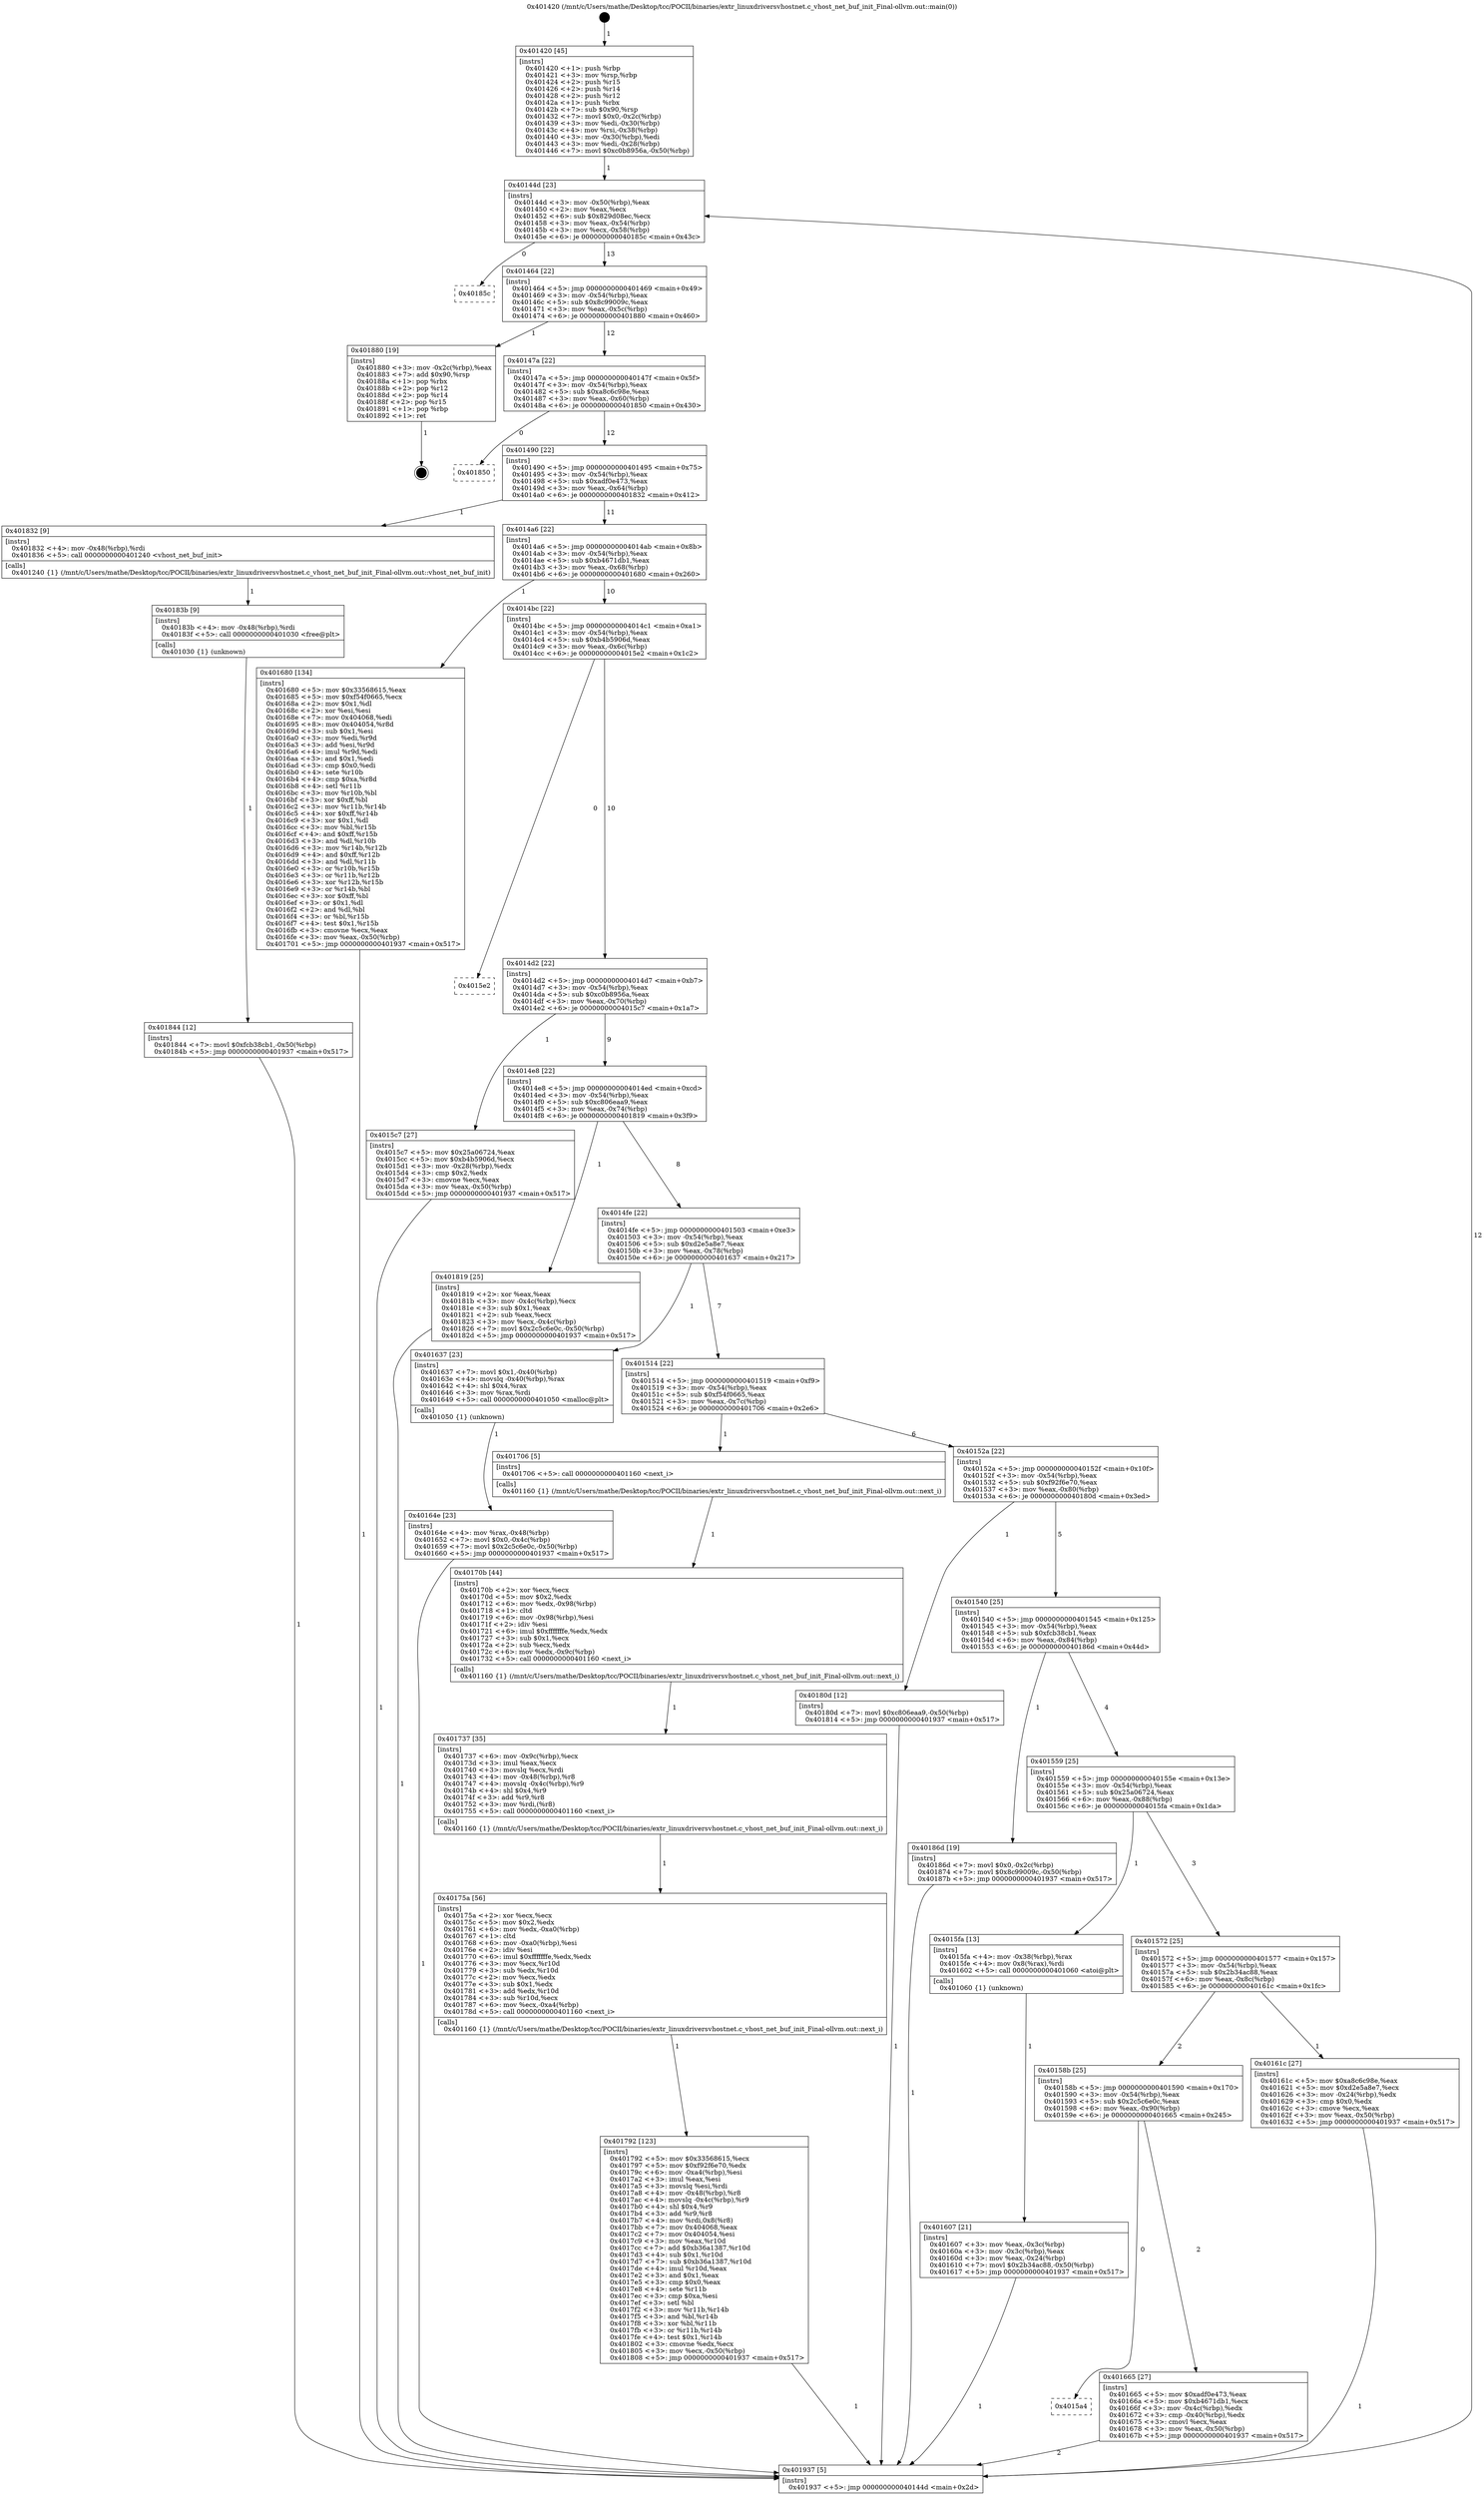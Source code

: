 digraph "0x401420" {
  label = "0x401420 (/mnt/c/Users/mathe/Desktop/tcc/POCII/binaries/extr_linuxdriversvhostnet.c_vhost_net_buf_init_Final-ollvm.out::main(0))"
  labelloc = "t"
  node[shape=record]

  Entry [label="",width=0.3,height=0.3,shape=circle,fillcolor=black,style=filled]
  "0x40144d" [label="{
     0x40144d [23]\l
     | [instrs]\l
     &nbsp;&nbsp;0x40144d \<+3\>: mov -0x50(%rbp),%eax\l
     &nbsp;&nbsp;0x401450 \<+2\>: mov %eax,%ecx\l
     &nbsp;&nbsp;0x401452 \<+6\>: sub $0x829d08ec,%ecx\l
     &nbsp;&nbsp;0x401458 \<+3\>: mov %eax,-0x54(%rbp)\l
     &nbsp;&nbsp;0x40145b \<+3\>: mov %ecx,-0x58(%rbp)\l
     &nbsp;&nbsp;0x40145e \<+6\>: je 000000000040185c \<main+0x43c\>\l
  }"]
  "0x40185c" [label="{
     0x40185c\l
  }", style=dashed]
  "0x401464" [label="{
     0x401464 [22]\l
     | [instrs]\l
     &nbsp;&nbsp;0x401464 \<+5\>: jmp 0000000000401469 \<main+0x49\>\l
     &nbsp;&nbsp;0x401469 \<+3\>: mov -0x54(%rbp),%eax\l
     &nbsp;&nbsp;0x40146c \<+5\>: sub $0x8c99009c,%eax\l
     &nbsp;&nbsp;0x401471 \<+3\>: mov %eax,-0x5c(%rbp)\l
     &nbsp;&nbsp;0x401474 \<+6\>: je 0000000000401880 \<main+0x460\>\l
  }"]
  Exit [label="",width=0.3,height=0.3,shape=circle,fillcolor=black,style=filled,peripheries=2]
  "0x401880" [label="{
     0x401880 [19]\l
     | [instrs]\l
     &nbsp;&nbsp;0x401880 \<+3\>: mov -0x2c(%rbp),%eax\l
     &nbsp;&nbsp;0x401883 \<+7\>: add $0x90,%rsp\l
     &nbsp;&nbsp;0x40188a \<+1\>: pop %rbx\l
     &nbsp;&nbsp;0x40188b \<+2\>: pop %r12\l
     &nbsp;&nbsp;0x40188d \<+2\>: pop %r14\l
     &nbsp;&nbsp;0x40188f \<+2\>: pop %r15\l
     &nbsp;&nbsp;0x401891 \<+1\>: pop %rbp\l
     &nbsp;&nbsp;0x401892 \<+1\>: ret\l
  }"]
  "0x40147a" [label="{
     0x40147a [22]\l
     | [instrs]\l
     &nbsp;&nbsp;0x40147a \<+5\>: jmp 000000000040147f \<main+0x5f\>\l
     &nbsp;&nbsp;0x40147f \<+3\>: mov -0x54(%rbp),%eax\l
     &nbsp;&nbsp;0x401482 \<+5\>: sub $0xa8c6c98e,%eax\l
     &nbsp;&nbsp;0x401487 \<+3\>: mov %eax,-0x60(%rbp)\l
     &nbsp;&nbsp;0x40148a \<+6\>: je 0000000000401850 \<main+0x430\>\l
  }"]
  "0x401844" [label="{
     0x401844 [12]\l
     | [instrs]\l
     &nbsp;&nbsp;0x401844 \<+7\>: movl $0xfcb38cb1,-0x50(%rbp)\l
     &nbsp;&nbsp;0x40184b \<+5\>: jmp 0000000000401937 \<main+0x517\>\l
  }"]
  "0x401850" [label="{
     0x401850\l
  }", style=dashed]
  "0x401490" [label="{
     0x401490 [22]\l
     | [instrs]\l
     &nbsp;&nbsp;0x401490 \<+5\>: jmp 0000000000401495 \<main+0x75\>\l
     &nbsp;&nbsp;0x401495 \<+3\>: mov -0x54(%rbp),%eax\l
     &nbsp;&nbsp;0x401498 \<+5\>: sub $0xadf0e473,%eax\l
     &nbsp;&nbsp;0x40149d \<+3\>: mov %eax,-0x64(%rbp)\l
     &nbsp;&nbsp;0x4014a0 \<+6\>: je 0000000000401832 \<main+0x412\>\l
  }"]
  "0x40183b" [label="{
     0x40183b [9]\l
     | [instrs]\l
     &nbsp;&nbsp;0x40183b \<+4\>: mov -0x48(%rbp),%rdi\l
     &nbsp;&nbsp;0x40183f \<+5\>: call 0000000000401030 \<free@plt\>\l
     | [calls]\l
     &nbsp;&nbsp;0x401030 \{1\} (unknown)\l
  }"]
  "0x401832" [label="{
     0x401832 [9]\l
     | [instrs]\l
     &nbsp;&nbsp;0x401832 \<+4\>: mov -0x48(%rbp),%rdi\l
     &nbsp;&nbsp;0x401836 \<+5\>: call 0000000000401240 \<vhost_net_buf_init\>\l
     | [calls]\l
     &nbsp;&nbsp;0x401240 \{1\} (/mnt/c/Users/mathe/Desktop/tcc/POCII/binaries/extr_linuxdriversvhostnet.c_vhost_net_buf_init_Final-ollvm.out::vhost_net_buf_init)\l
  }"]
  "0x4014a6" [label="{
     0x4014a6 [22]\l
     | [instrs]\l
     &nbsp;&nbsp;0x4014a6 \<+5\>: jmp 00000000004014ab \<main+0x8b\>\l
     &nbsp;&nbsp;0x4014ab \<+3\>: mov -0x54(%rbp),%eax\l
     &nbsp;&nbsp;0x4014ae \<+5\>: sub $0xb4671db1,%eax\l
     &nbsp;&nbsp;0x4014b3 \<+3\>: mov %eax,-0x68(%rbp)\l
     &nbsp;&nbsp;0x4014b6 \<+6\>: je 0000000000401680 \<main+0x260\>\l
  }"]
  "0x401792" [label="{
     0x401792 [123]\l
     | [instrs]\l
     &nbsp;&nbsp;0x401792 \<+5\>: mov $0x33568615,%ecx\l
     &nbsp;&nbsp;0x401797 \<+5\>: mov $0xf92f6e70,%edx\l
     &nbsp;&nbsp;0x40179c \<+6\>: mov -0xa4(%rbp),%esi\l
     &nbsp;&nbsp;0x4017a2 \<+3\>: imul %eax,%esi\l
     &nbsp;&nbsp;0x4017a5 \<+3\>: movslq %esi,%rdi\l
     &nbsp;&nbsp;0x4017a8 \<+4\>: mov -0x48(%rbp),%r8\l
     &nbsp;&nbsp;0x4017ac \<+4\>: movslq -0x4c(%rbp),%r9\l
     &nbsp;&nbsp;0x4017b0 \<+4\>: shl $0x4,%r9\l
     &nbsp;&nbsp;0x4017b4 \<+3\>: add %r9,%r8\l
     &nbsp;&nbsp;0x4017b7 \<+4\>: mov %rdi,0x8(%r8)\l
     &nbsp;&nbsp;0x4017bb \<+7\>: mov 0x404068,%eax\l
     &nbsp;&nbsp;0x4017c2 \<+7\>: mov 0x404054,%esi\l
     &nbsp;&nbsp;0x4017c9 \<+3\>: mov %eax,%r10d\l
     &nbsp;&nbsp;0x4017cc \<+7\>: add $0xb36a1387,%r10d\l
     &nbsp;&nbsp;0x4017d3 \<+4\>: sub $0x1,%r10d\l
     &nbsp;&nbsp;0x4017d7 \<+7\>: sub $0xb36a1387,%r10d\l
     &nbsp;&nbsp;0x4017de \<+4\>: imul %r10d,%eax\l
     &nbsp;&nbsp;0x4017e2 \<+3\>: and $0x1,%eax\l
     &nbsp;&nbsp;0x4017e5 \<+3\>: cmp $0x0,%eax\l
     &nbsp;&nbsp;0x4017e8 \<+4\>: sete %r11b\l
     &nbsp;&nbsp;0x4017ec \<+3\>: cmp $0xa,%esi\l
     &nbsp;&nbsp;0x4017ef \<+3\>: setl %bl\l
     &nbsp;&nbsp;0x4017f2 \<+3\>: mov %r11b,%r14b\l
     &nbsp;&nbsp;0x4017f5 \<+3\>: and %bl,%r14b\l
     &nbsp;&nbsp;0x4017f8 \<+3\>: xor %bl,%r11b\l
     &nbsp;&nbsp;0x4017fb \<+3\>: or %r11b,%r14b\l
     &nbsp;&nbsp;0x4017fe \<+4\>: test $0x1,%r14b\l
     &nbsp;&nbsp;0x401802 \<+3\>: cmovne %edx,%ecx\l
     &nbsp;&nbsp;0x401805 \<+3\>: mov %ecx,-0x50(%rbp)\l
     &nbsp;&nbsp;0x401808 \<+5\>: jmp 0000000000401937 \<main+0x517\>\l
  }"]
  "0x401680" [label="{
     0x401680 [134]\l
     | [instrs]\l
     &nbsp;&nbsp;0x401680 \<+5\>: mov $0x33568615,%eax\l
     &nbsp;&nbsp;0x401685 \<+5\>: mov $0xf54f0665,%ecx\l
     &nbsp;&nbsp;0x40168a \<+2\>: mov $0x1,%dl\l
     &nbsp;&nbsp;0x40168c \<+2\>: xor %esi,%esi\l
     &nbsp;&nbsp;0x40168e \<+7\>: mov 0x404068,%edi\l
     &nbsp;&nbsp;0x401695 \<+8\>: mov 0x404054,%r8d\l
     &nbsp;&nbsp;0x40169d \<+3\>: sub $0x1,%esi\l
     &nbsp;&nbsp;0x4016a0 \<+3\>: mov %edi,%r9d\l
     &nbsp;&nbsp;0x4016a3 \<+3\>: add %esi,%r9d\l
     &nbsp;&nbsp;0x4016a6 \<+4\>: imul %r9d,%edi\l
     &nbsp;&nbsp;0x4016aa \<+3\>: and $0x1,%edi\l
     &nbsp;&nbsp;0x4016ad \<+3\>: cmp $0x0,%edi\l
     &nbsp;&nbsp;0x4016b0 \<+4\>: sete %r10b\l
     &nbsp;&nbsp;0x4016b4 \<+4\>: cmp $0xa,%r8d\l
     &nbsp;&nbsp;0x4016b8 \<+4\>: setl %r11b\l
     &nbsp;&nbsp;0x4016bc \<+3\>: mov %r10b,%bl\l
     &nbsp;&nbsp;0x4016bf \<+3\>: xor $0xff,%bl\l
     &nbsp;&nbsp;0x4016c2 \<+3\>: mov %r11b,%r14b\l
     &nbsp;&nbsp;0x4016c5 \<+4\>: xor $0xff,%r14b\l
     &nbsp;&nbsp;0x4016c9 \<+3\>: xor $0x1,%dl\l
     &nbsp;&nbsp;0x4016cc \<+3\>: mov %bl,%r15b\l
     &nbsp;&nbsp;0x4016cf \<+4\>: and $0xff,%r15b\l
     &nbsp;&nbsp;0x4016d3 \<+3\>: and %dl,%r10b\l
     &nbsp;&nbsp;0x4016d6 \<+3\>: mov %r14b,%r12b\l
     &nbsp;&nbsp;0x4016d9 \<+4\>: and $0xff,%r12b\l
     &nbsp;&nbsp;0x4016dd \<+3\>: and %dl,%r11b\l
     &nbsp;&nbsp;0x4016e0 \<+3\>: or %r10b,%r15b\l
     &nbsp;&nbsp;0x4016e3 \<+3\>: or %r11b,%r12b\l
     &nbsp;&nbsp;0x4016e6 \<+3\>: xor %r12b,%r15b\l
     &nbsp;&nbsp;0x4016e9 \<+3\>: or %r14b,%bl\l
     &nbsp;&nbsp;0x4016ec \<+3\>: xor $0xff,%bl\l
     &nbsp;&nbsp;0x4016ef \<+3\>: or $0x1,%dl\l
     &nbsp;&nbsp;0x4016f2 \<+2\>: and %dl,%bl\l
     &nbsp;&nbsp;0x4016f4 \<+3\>: or %bl,%r15b\l
     &nbsp;&nbsp;0x4016f7 \<+4\>: test $0x1,%r15b\l
     &nbsp;&nbsp;0x4016fb \<+3\>: cmovne %ecx,%eax\l
     &nbsp;&nbsp;0x4016fe \<+3\>: mov %eax,-0x50(%rbp)\l
     &nbsp;&nbsp;0x401701 \<+5\>: jmp 0000000000401937 \<main+0x517\>\l
  }"]
  "0x4014bc" [label="{
     0x4014bc [22]\l
     | [instrs]\l
     &nbsp;&nbsp;0x4014bc \<+5\>: jmp 00000000004014c1 \<main+0xa1\>\l
     &nbsp;&nbsp;0x4014c1 \<+3\>: mov -0x54(%rbp),%eax\l
     &nbsp;&nbsp;0x4014c4 \<+5\>: sub $0xb4b5906d,%eax\l
     &nbsp;&nbsp;0x4014c9 \<+3\>: mov %eax,-0x6c(%rbp)\l
     &nbsp;&nbsp;0x4014cc \<+6\>: je 00000000004015e2 \<main+0x1c2\>\l
  }"]
  "0x40175a" [label="{
     0x40175a [56]\l
     | [instrs]\l
     &nbsp;&nbsp;0x40175a \<+2\>: xor %ecx,%ecx\l
     &nbsp;&nbsp;0x40175c \<+5\>: mov $0x2,%edx\l
     &nbsp;&nbsp;0x401761 \<+6\>: mov %edx,-0xa0(%rbp)\l
     &nbsp;&nbsp;0x401767 \<+1\>: cltd\l
     &nbsp;&nbsp;0x401768 \<+6\>: mov -0xa0(%rbp),%esi\l
     &nbsp;&nbsp;0x40176e \<+2\>: idiv %esi\l
     &nbsp;&nbsp;0x401770 \<+6\>: imul $0xfffffffe,%edx,%edx\l
     &nbsp;&nbsp;0x401776 \<+3\>: mov %ecx,%r10d\l
     &nbsp;&nbsp;0x401779 \<+3\>: sub %edx,%r10d\l
     &nbsp;&nbsp;0x40177c \<+2\>: mov %ecx,%edx\l
     &nbsp;&nbsp;0x40177e \<+3\>: sub $0x1,%edx\l
     &nbsp;&nbsp;0x401781 \<+3\>: add %edx,%r10d\l
     &nbsp;&nbsp;0x401784 \<+3\>: sub %r10d,%ecx\l
     &nbsp;&nbsp;0x401787 \<+6\>: mov %ecx,-0xa4(%rbp)\l
     &nbsp;&nbsp;0x40178d \<+5\>: call 0000000000401160 \<next_i\>\l
     | [calls]\l
     &nbsp;&nbsp;0x401160 \{1\} (/mnt/c/Users/mathe/Desktop/tcc/POCII/binaries/extr_linuxdriversvhostnet.c_vhost_net_buf_init_Final-ollvm.out::next_i)\l
  }"]
  "0x4015e2" [label="{
     0x4015e2\l
  }", style=dashed]
  "0x4014d2" [label="{
     0x4014d2 [22]\l
     | [instrs]\l
     &nbsp;&nbsp;0x4014d2 \<+5\>: jmp 00000000004014d7 \<main+0xb7\>\l
     &nbsp;&nbsp;0x4014d7 \<+3\>: mov -0x54(%rbp),%eax\l
     &nbsp;&nbsp;0x4014da \<+5\>: sub $0xc0b8956a,%eax\l
     &nbsp;&nbsp;0x4014df \<+3\>: mov %eax,-0x70(%rbp)\l
     &nbsp;&nbsp;0x4014e2 \<+6\>: je 00000000004015c7 \<main+0x1a7\>\l
  }"]
  "0x401737" [label="{
     0x401737 [35]\l
     | [instrs]\l
     &nbsp;&nbsp;0x401737 \<+6\>: mov -0x9c(%rbp),%ecx\l
     &nbsp;&nbsp;0x40173d \<+3\>: imul %eax,%ecx\l
     &nbsp;&nbsp;0x401740 \<+3\>: movslq %ecx,%rdi\l
     &nbsp;&nbsp;0x401743 \<+4\>: mov -0x48(%rbp),%r8\l
     &nbsp;&nbsp;0x401747 \<+4\>: movslq -0x4c(%rbp),%r9\l
     &nbsp;&nbsp;0x40174b \<+4\>: shl $0x4,%r9\l
     &nbsp;&nbsp;0x40174f \<+3\>: add %r9,%r8\l
     &nbsp;&nbsp;0x401752 \<+3\>: mov %rdi,(%r8)\l
     &nbsp;&nbsp;0x401755 \<+5\>: call 0000000000401160 \<next_i\>\l
     | [calls]\l
     &nbsp;&nbsp;0x401160 \{1\} (/mnt/c/Users/mathe/Desktop/tcc/POCII/binaries/extr_linuxdriversvhostnet.c_vhost_net_buf_init_Final-ollvm.out::next_i)\l
  }"]
  "0x4015c7" [label="{
     0x4015c7 [27]\l
     | [instrs]\l
     &nbsp;&nbsp;0x4015c7 \<+5\>: mov $0x25a06724,%eax\l
     &nbsp;&nbsp;0x4015cc \<+5\>: mov $0xb4b5906d,%ecx\l
     &nbsp;&nbsp;0x4015d1 \<+3\>: mov -0x28(%rbp),%edx\l
     &nbsp;&nbsp;0x4015d4 \<+3\>: cmp $0x2,%edx\l
     &nbsp;&nbsp;0x4015d7 \<+3\>: cmovne %ecx,%eax\l
     &nbsp;&nbsp;0x4015da \<+3\>: mov %eax,-0x50(%rbp)\l
     &nbsp;&nbsp;0x4015dd \<+5\>: jmp 0000000000401937 \<main+0x517\>\l
  }"]
  "0x4014e8" [label="{
     0x4014e8 [22]\l
     | [instrs]\l
     &nbsp;&nbsp;0x4014e8 \<+5\>: jmp 00000000004014ed \<main+0xcd\>\l
     &nbsp;&nbsp;0x4014ed \<+3\>: mov -0x54(%rbp),%eax\l
     &nbsp;&nbsp;0x4014f0 \<+5\>: sub $0xc806eaa9,%eax\l
     &nbsp;&nbsp;0x4014f5 \<+3\>: mov %eax,-0x74(%rbp)\l
     &nbsp;&nbsp;0x4014f8 \<+6\>: je 0000000000401819 \<main+0x3f9\>\l
  }"]
  "0x401937" [label="{
     0x401937 [5]\l
     | [instrs]\l
     &nbsp;&nbsp;0x401937 \<+5\>: jmp 000000000040144d \<main+0x2d\>\l
  }"]
  "0x401420" [label="{
     0x401420 [45]\l
     | [instrs]\l
     &nbsp;&nbsp;0x401420 \<+1\>: push %rbp\l
     &nbsp;&nbsp;0x401421 \<+3\>: mov %rsp,%rbp\l
     &nbsp;&nbsp;0x401424 \<+2\>: push %r15\l
     &nbsp;&nbsp;0x401426 \<+2\>: push %r14\l
     &nbsp;&nbsp;0x401428 \<+2\>: push %r12\l
     &nbsp;&nbsp;0x40142a \<+1\>: push %rbx\l
     &nbsp;&nbsp;0x40142b \<+7\>: sub $0x90,%rsp\l
     &nbsp;&nbsp;0x401432 \<+7\>: movl $0x0,-0x2c(%rbp)\l
     &nbsp;&nbsp;0x401439 \<+3\>: mov %edi,-0x30(%rbp)\l
     &nbsp;&nbsp;0x40143c \<+4\>: mov %rsi,-0x38(%rbp)\l
     &nbsp;&nbsp;0x401440 \<+3\>: mov -0x30(%rbp),%edi\l
     &nbsp;&nbsp;0x401443 \<+3\>: mov %edi,-0x28(%rbp)\l
     &nbsp;&nbsp;0x401446 \<+7\>: movl $0xc0b8956a,-0x50(%rbp)\l
  }"]
  "0x40170b" [label="{
     0x40170b [44]\l
     | [instrs]\l
     &nbsp;&nbsp;0x40170b \<+2\>: xor %ecx,%ecx\l
     &nbsp;&nbsp;0x40170d \<+5\>: mov $0x2,%edx\l
     &nbsp;&nbsp;0x401712 \<+6\>: mov %edx,-0x98(%rbp)\l
     &nbsp;&nbsp;0x401718 \<+1\>: cltd\l
     &nbsp;&nbsp;0x401719 \<+6\>: mov -0x98(%rbp),%esi\l
     &nbsp;&nbsp;0x40171f \<+2\>: idiv %esi\l
     &nbsp;&nbsp;0x401721 \<+6\>: imul $0xfffffffe,%edx,%edx\l
     &nbsp;&nbsp;0x401727 \<+3\>: sub $0x1,%ecx\l
     &nbsp;&nbsp;0x40172a \<+2\>: sub %ecx,%edx\l
     &nbsp;&nbsp;0x40172c \<+6\>: mov %edx,-0x9c(%rbp)\l
     &nbsp;&nbsp;0x401732 \<+5\>: call 0000000000401160 \<next_i\>\l
     | [calls]\l
     &nbsp;&nbsp;0x401160 \{1\} (/mnt/c/Users/mathe/Desktop/tcc/POCII/binaries/extr_linuxdriversvhostnet.c_vhost_net_buf_init_Final-ollvm.out::next_i)\l
  }"]
  "0x401819" [label="{
     0x401819 [25]\l
     | [instrs]\l
     &nbsp;&nbsp;0x401819 \<+2\>: xor %eax,%eax\l
     &nbsp;&nbsp;0x40181b \<+3\>: mov -0x4c(%rbp),%ecx\l
     &nbsp;&nbsp;0x40181e \<+3\>: sub $0x1,%eax\l
     &nbsp;&nbsp;0x401821 \<+2\>: sub %eax,%ecx\l
     &nbsp;&nbsp;0x401823 \<+3\>: mov %ecx,-0x4c(%rbp)\l
     &nbsp;&nbsp;0x401826 \<+7\>: movl $0x2c5c6e0c,-0x50(%rbp)\l
     &nbsp;&nbsp;0x40182d \<+5\>: jmp 0000000000401937 \<main+0x517\>\l
  }"]
  "0x4014fe" [label="{
     0x4014fe [22]\l
     | [instrs]\l
     &nbsp;&nbsp;0x4014fe \<+5\>: jmp 0000000000401503 \<main+0xe3\>\l
     &nbsp;&nbsp;0x401503 \<+3\>: mov -0x54(%rbp),%eax\l
     &nbsp;&nbsp;0x401506 \<+5\>: sub $0xd2e5a8e7,%eax\l
     &nbsp;&nbsp;0x40150b \<+3\>: mov %eax,-0x78(%rbp)\l
     &nbsp;&nbsp;0x40150e \<+6\>: je 0000000000401637 \<main+0x217\>\l
  }"]
  "0x4015a4" [label="{
     0x4015a4\l
  }", style=dashed]
  "0x401637" [label="{
     0x401637 [23]\l
     | [instrs]\l
     &nbsp;&nbsp;0x401637 \<+7\>: movl $0x1,-0x40(%rbp)\l
     &nbsp;&nbsp;0x40163e \<+4\>: movslq -0x40(%rbp),%rax\l
     &nbsp;&nbsp;0x401642 \<+4\>: shl $0x4,%rax\l
     &nbsp;&nbsp;0x401646 \<+3\>: mov %rax,%rdi\l
     &nbsp;&nbsp;0x401649 \<+5\>: call 0000000000401050 \<malloc@plt\>\l
     | [calls]\l
     &nbsp;&nbsp;0x401050 \{1\} (unknown)\l
  }"]
  "0x401514" [label="{
     0x401514 [22]\l
     | [instrs]\l
     &nbsp;&nbsp;0x401514 \<+5\>: jmp 0000000000401519 \<main+0xf9\>\l
     &nbsp;&nbsp;0x401519 \<+3\>: mov -0x54(%rbp),%eax\l
     &nbsp;&nbsp;0x40151c \<+5\>: sub $0xf54f0665,%eax\l
     &nbsp;&nbsp;0x401521 \<+3\>: mov %eax,-0x7c(%rbp)\l
     &nbsp;&nbsp;0x401524 \<+6\>: je 0000000000401706 \<main+0x2e6\>\l
  }"]
  "0x401665" [label="{
     0x401665 [27]\l
     | [instrs]\l
     &nbsp;&nbsp;0x401665 \<+5\>: mov $0xadf0e473,%eax\l
     &nbsp;&nbsp;0x40166a \<+5\>: mov $0xb4671db1,%ecx\l
     &nbsp;&nbsp;0x40166f \<+3\>: mov -0x4c(%rbp),%edx\l
     &nbsp;&nbsp;0x401672 \<+3\>: cmp -0x40(%rbp),%edx\l
     &nbsp;&nbsp;0x401675 \<+3\>: cmovl %ecx,%eax\l
     &nbsp;&nbsp;0x401678 \<+3\>: mov %eax,-0x50(%rbp)\l
     &nbsp;&nbsp;0x40167b \<+5\>: jmp 0000000000401937 \<main+0x517\>\l
  }"]
  "0x401706" [label="{
     0x401706 [5]\l
     | [instrs]\l
     &nbsp;&nbsp;0x401706 \<+5\>: call 0000000000401160 \<next_i\>\l
     | [calls]\l
     &nbsp;&nbsp;0x401160 \{1\} (/mnt/c/Users/mathe/Desktop/tcc/POCII/binaries/extr_linuxdriversvhostnet.c_vhost_net_buf_init_Final-ollvm.out::next_i)\l
  }"]
  "0x40152a" [label="{
     0x40152a [22]\l
     | [instrs]\l
     &nbsp;&nbsp;0x40152a \<+5\>: jmp 000000000040152f \<main+0x10f\>\l
     &nbsp;&nbsp;0x40152f \<+3\>: mov -0x54(%rbp),%eax\l
     &nbsp;&nbsp;0x401532 \<+5\>: sub $0xf92f6e70,%eax\l
     &nbsp;&nbsp;0x401537 \<+3\>: mov %eax,-0x80(%rbp)\l
     &nbsp;&nbsp;0x40153a \<+6\>: je 000000000040180d \<main+0x3ed\>\l
  }"]
  "0x40164e" [label="{
     0x40164e [23]\l
     | [instrs]\l
     &nbsp;&nbsp;0x40164e \<+4\>: mov %rax,-0x48(%rbp)\l
     &nbsp;&nbsp;0x401652 \<+7\>: movl $0x0,-0x4c(%rbp)\l
     &nbsp;&nbsp;0x401659 \<+7\>: movl $0x2c5c6e0c,-0x50(%rbp)\l
     &nbsp;&nbsp;0x401660 \<+5\>: jmp 0000000000401937 \<main+0x517\>\l
  }"]
  "0x40180d" [label="{
     0x40180d [12]\l
     | [instrs]\l
     &nbsp;&nbsp;0x40180d \<+7\>: movl $0xc806eaa9,-0x50(%rbp)\l
     &nbsp;&nbsp;0x401814 \<+5\>: jmp 0000000000401937 \<main+0x517\>\l
  }"]
  "0x401540" [label="{
     0x401540 [25]\l
     | [instrs]\l
     &nbsp;&nbsp;0x401540 \<+5\>: jmp 0000000000401545 \<main+0x125\>\l
     &nbsp;&nbsp;0x401545 \<+3\>: mov -0x54(%rbp),%eax\l
     &nbsp;&nbsp;0x401548 \<+5\>: sub $0xfcb38cb1,%eax\l
     &nbsp;&nbsp;0x40154d \<+6\>: mov %eax,-0x84(%rbp)\l
     &nbsp;&nbsp;0x401553 \<+6\>: je 000000000040186d \<main+0x44d\>\l
  }"]
  "0x40158b" [label="{
     0x40158b [25]\l
     | [instrs]\l
     &nbsp;&nbsp;0x40158b \<+5\>: jmp 0000000000401590 \<main+0x170\>\l
     &nbsp;&nbsp;0x401590 \<+3\>: mov -0x54(%rbp),%eax\l
     &nbsp;&nbsp;0x401593 \<+5\>: sub $0x2c5c6e0c,%eax\l
     &nbsp;&nbsp;0x401598 \<+6\>: mov %eax,-0x90(%rbp)\l
     &nbsp;&nbsp;0x40159e \<+6\>: je 0000000000401665 \<main+0x245\>\l
  }"]
  "0x40186d" [label="{
     0x40186d [19]\l
     | [instrs]\l
     &nbsp;&nbsp;0x40186d \<+7\>: movl $0x0,-0x2c(%rbp)\l
     &nbsp;&nbsp;0x401874 \<+7\>: movl $0x8c99009c,-0x50(%rbp)\l
     &nbsp;&nbsp;0x40187b \<+5\>: jmp 0000000000401937 \<main+0x517\>\l
  }"]
  "0x401559" [label="{
     0x401559 [25]\l
     | [instrs]\l
     &nbsp;&nbsp;0x401559 \<+5\>: jmp 000000000040155e \<main+0x13e\>\l
     &nbsp;&nbsp;0x40155e \<+3\>: mov -0x54(%rbp),%eax\l
     &nbsp;&nbsp;0x401561 \<+5\>: sub $0x25a06724,%eax\l
     &nbsp;&nbsp;0x401566 \<+6\>: mov %eax,-0x88(%rbp)\l
     &nbsp;&nbsp;0x40156c \<+6\>: je 00000000004015fa \<main+0x1da\>\l
  }"]
  "0x40161c" [label="{
     0x40161c [27]\l
     | [instrs]\l
     &nbsp;&nbsp;0x40161c \<+5\>: mov $0xa8c6c98e,%eax\l
     &nbsp;&nbsp;0x401621 \<+5\>: mov $0xd2e5a8e7,%ecx\l
     &nbsp;&nbsp;0x401626 \<+3\>: mov -0x24(%rbp),%edx\l
     &nbsp;&nbsp;0x401629 \<+3\>: cmp $0x0,%edx\l
     &nbsp;&nbsp;0x40162c \<+3\>: cmove %ecx,%eax\l
     &nbsp;&nbsp;0x40162f \<+3\>: mov %eax,-0x50(%rbp)\l
     &nbsp;&nbsp;0x401632 \<+5\>: jmp 0000000000401937 \<main+0x517\>\l
  }"]
  "0x4015fa" [label="{
     0x4015fa [13]\l
     | [instrs]\l
     &nbsp;&nbsp;0x4015fa \<+4\>: mov -0x38(%rbp),%rax\l
     &nbsp;&nbsp;0x4015fe \<+4\>: mov 0x8(%rax),%rdi\l
     &nbsp;&nbsp;0x401602 \<+5\>: call 0000000000401060 \<atoi@plt\>\l
     | [calls]\l
     &nbsp;&nbsp;0x401060 \{1\} (unknown)\l
  }"]
  "0x401572" [label="{
     0x401572 [25]\l
     | [instrs]\l
     &nbsp;&nbsp;0x401572 \<+5\>: jmp 0000000000401577 \<main+0x157\>\l
     &nbsp;&nbsp;0x401577 \<+3\>: mov -0x54(%rbp),%eax\l
     &nbsp;&nbsp;0x40157a \<+5\>: sub $0x2b34ac88,%eax\l
     &nbsp;&nbsp;0x40157f \<+6\>: mov %eax,-0x8c(%rbp)\l
     &nbsp;&nbsp;0x401585 \<+6\>: je 000000000040161c \<main+0x1fc\>\l
  }"]
  "0x401607" [label="{
     0x401607 [21]\l
     | [instrs]\l
     &nbsp;&nbsp;0x401607 \<+3\>: mov %eax,-0x3c(%rbp)\l
     &nbsp;&nbsp;0x40160a \<+3\>: mov -0x3c(%rbp),%eax\l
     &nbsp;&nbsp;0x40160d \<+3\>: mov %eax,-0x24(%rbp)\l
     &nbsp;&nbsp;0x401610 \<+7\>: movl $0x2b34ac88,-0x50(%rbp)\l
     &nbsp;&nbsp;0x401617 \<+5\>: jmp 0000000000401937 \<main+0x517\>\l
  }"]
  Entry -> "0x401420" [label=" 1"]
  "0x40144d" -> "0x40185c" [label=" 0"]
  "0x40144d" -> "0x401464" [label=" 13"]
  "0x401880" -> Exit [label=" 1"]
  "0x401464" -> "0x401880" [label=" 1"]
  "0x401464" -> "0x40147a" [label=" 12"]
  "0x40186d" -> "0x401937" [label=" 1"]
  "0x40147a" -> "0x401850" [label=" 0"]
  "0x40147a" -> "0x401490" [label=" 12"]
  "0x401844" -> "0x401937" [label=" 1"]
  "0x401490" -> "0x401832" [label=" 1"]
  "0x401490" -> "0x4014a6" [label=" 11"]
  "0x40183b" -> "0x401844" [label=" 1"]
  "0x4014a6" -> "0x401680" [label=" 1"]
  "0x4014a6" -> "0x4014bc" [label=" 10"]
  "0x401832" -> "0x40183b" [label=" 1"]
  "0x4014bc" -> "0x4015e2" [label=" 0"]
  "0x4014bc" -> "0x4014d2" [label=" 10"]
  "0x401819" -> "0x401937" [label=" 1"]
  "0x4014d2" -> "0x4015c7" [label=" 1"]
  "0x4014d2" -> "0x4014e8" [label=" 9"]
  "0x4015c7" -> "0x401937" [label=" 1"]
  "0x401420" -> "0x40144d" [label=" 1"]
  "0x401937" -> "0x40144d" [label=" 12"]
  "0x40180d" -> "0x401937" [label=" 1"]
  "0x4014e8" -> "0x401819" [label=" 1"]
  "0x4014e8" -> "0x4014fe" [label=" 8"]
  "0x401792" -> "0x401937" [label=" 1"]
  "0x4014fe" -> "0x401637" [label=" 1"]
  "0x4014fe" -> "0x401514" [label=" 7"]
  "0x40175a" -> "0x401792" [label=" 1"]
  "0x401514" -> "0x401706" [label=" 1"]
  "0x401514" -> "0x40152a" [label=" 6"]
  "0x401737" -> "0x40175a" [label=" 1"]
  "0x40152a" -> "0x40180d" [label=" 1"]
  "0x40152a" -> "0x401540" [label=" 5"]
  "0x401706" -> "0x40170b" [label=" 1"]
  "0x401540" -> "0x40186d" [label=" 1"]
  "0x401540" -> "0x401559" [label=" 4"]
  "0x401680" -> "0x401937" [label=" 1"]
  "0x401559" -> "0x4015fa" [label=" 1"]
  "0x401559" -> "0x401572" [label=" 3"]
  "0x4015fa" -> "0x401607" [label=" 1"]
  "0x401607" -> "0x401937" [label=" 1"]
  "0x401665" -> "0x401937" [label=" 2"]
  "0x401572" -> "0x40161c" [label=" 1"]
  "0x401572" -> "0x40158b" [label=" 2"]
  "0x40161c" -> "0x401937" [label=" 1"]
  "0x401637" -> "0x40164e" [label=" 1"]
  "0x40164e" -> "0x401937" [label=" 1"]
  "0x40170b" -> "0x401737" [label=" 1"]
  "0x40158b" -> "0x401665" [label=" 2"]
  "0x40158b" -> "0x4015a4" [label=" 0"]
}
